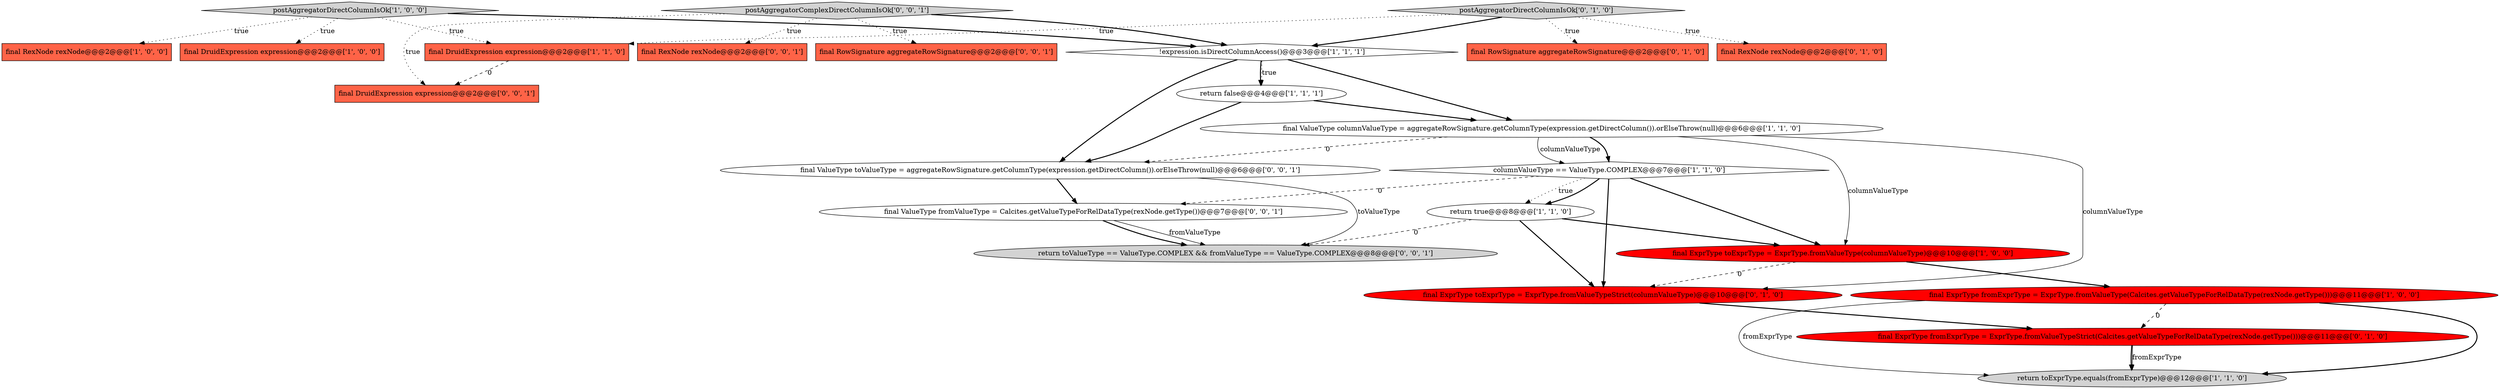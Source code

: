 digraph {
4 [style = filled, label = "final ExprType toExprType = ExprType.fromValueType(columnValueType)@@@10@@@['1', '0', '0']", fillcolor = red, shape = ellipse image = "AAA1AAABBB1BBB"];
22 [style = filled, label = "final ValueType toValueType = aggregateRowSignature.getColumnType(expression.getDirectColumn()).orElseThrow(null)@@@6@@@['0', '0', '1']", fillcolor = white, shape = ellipse image = "AAA0AAABBB3BBB"];
5 [style = filled, label = "postAggregatorDirectColumnIsOk['1', '0', '0']", fillcolor = lightgray, shape = diamond image = "AAA0AAABBB1BBB"];
1 [style = filled, label = "final RexNode rexNode@@@2@@@['1', '0', '0']", fillcolor = tomato, shape = box image = "AAA0AAABBB1BBB"];
3 [style = filled, label = "return false@@@4@@@['1', '1', '1']", fillcolor = white, shape = ellipse image = "AAA0AAABBB1BBB"];
11 [style = filled, label = "final ValueType columnValueType = aggregateRowSignature.getColumnType(expression.getDirectColumn()).orElseThrow(null)@@@6@@@['1', '1', '0']", fillcolor = white, shape = ellipse image = "AAA0AAABBB1BBB"];
0 [style = filled, label = "!expression.isDirectColumnAccess()@@@3@@@['1', '1', '1']", fillcolor = white, shape = diamond image = "AAA0AAABBB1BBB"];
16 [style = filled, label = "final RowSignature aggregateRowSignature@@@2@@@['0', '1', '0']", fillcolor = tomato, shape = box image = "AAA0AAABBB2BBB"];
7 [style = filled, label = "final DruidExpression expression@@@2@@@['1', '0', '0']", fillcolor = tomato, shape = box image = "AAA0AAABBB1BBB"];
21 [style = filled, label = "final RexNode rexNode@@@2@@@['0', '0', '1']", fillcolor = tomato, shape = box image = "AAA0AAABBB3BBB"];
8 [style = filled, label = "return true@@@8@@@['1', '1', '0']", fillcolor = white, shape = ellipse image = "AAA0AAABBB1BBB"];
20 [style = filled, label = "final RowSignature aggregateRowSignature@@@2@@@['0', '0', '1']", fillcolor = tomato, shape = box image = "AAA0AAABBB3BBB"];
10 [style = filled, label = "final ExprType fromExprType = ExprType.fromValueType(Calcites.getValueTypeForRelDataType(rexNode.getType()))@@@11@@@['1', '0', '0']", fillcolor = red, shape = ellipse image = "AAA1AAABBB1BBB"];
2 [style = filled, label = "columnValueType == ValueType.COMPLEX@@@7@@@['1', '1', '0']", fillcolor = white, shape = diamond image = "AAA0AAABBB1BBB"];
17 [style = filled, label = "final ValueType fromValueType = Calcites.getValueTypeForRelDataType(rexNode.getType())@@@7@@@['0', '0', '1']", fillcolor = white, shape = ellipse image = "AAA0AAABBB3BBB"];
13 [style = filled, label = "final ExprType toExprType = ExprType.fromValueTypeStrict(columnValueType)@@@10@@@['0', '1', '0']", fillcolor = red, shape = ellipse image = "AAA1AAABBB2BBB"];
12 [style = filled, label = "postAggregatorDirectColumnIsOk['0', '1', '0']", fillcolor = lightgray, shape = diamond image = "AAA0AAABBB2BBB"];
15 [style = filled, label = "final RexNode rexNode@@@2@@@['0', '1', '0']", fillcolor = tomato, shape = box image = "AAA0AAABBB2BBB"];
19 [style = filled, label = "postAggregatorComplexDirectColumnIsOk['0', '0', '1']", fillcolor = lightgray, shape = diamond image = "AAA0AAABBB3BBB"];
9 [style = filled, label = "final DruidExpression expression@@@2@@@['1', '1', '0']", fillcolor = tomato, shape = box image = "AAA0AAABBB1BBB"];
14 [style = filled, label = "final ExprType fromExprType = ExprType.fromValueTypeStrict(Calcites.getValueTypeForRelDataType(rexNode.getType()))@@@11@@@['0', '1', '0']", fillcolor = red, shape = ellipse image = "AAA1AAABBB2BBB"];
18 [style = filled, label = "return toValueType == ValueType.COMPLEX && fromValueType == ValueType.COMPLEX@@@8@@@['0', '0', '1']", fillcolor = lightgray, shape = ellipse image = "AAA0AAABBB3BBB"];
6 [style = filled, label = "return toExprType.equals(fromExprType)@@@12@@@['1', '1', '0']", fillcolor = lightgray, shape = ellipse image = "AAA0AAABBB1BBB"];
23 [style = filled, label = "final DruidExpression expression@@@2@@@['0', '0', '1']", fillcolor = tomato, shape = box image = "AAA0AAABBB3BBB"];
11->4 [style = solid, label="columnValueType"];
0->3 [style = bold, label=""];
4->10 [style = bold, label=""];
22->18 [style = solid, label="toValueType"];
19->20 [style = dotted, label="true"];
5->1 [style = dotted, label="true"];
17->18 [style = solid, label="fromValueType"];
11->22 [style = dashed, label="0"];
3->11 [style = bold, label=""];
12->15 [style = dotted, label="true"];
19->23 [style = dotted, label="true"];
0->11 [style = bold, label=""];
19->21 [style = dotted, label="true"];
11->13 [style = solid, label="columnValueType"];
3->22 [style = bold, label=""];
2->4 [style = bold, label=""];
12->0 [style = bold, label=""];
10->6 [style = bold, label=""];
9->23 [style = dashed, label="0"];
11->2 [style = bold, label=""];
11->2 [style = solid, label="columnValueType"];
2->17 [style = dashed, label="0"];
19->0 [style = bold, label=""];
14->6 [style = solid, label="fromExprType"];
2->13 [style = bold, label=""];
12->16 [style = dotted, label="true"];
5->0 [style = bold, label=""];
5->7 [style = dotted, label="true"];
0->22 [style = bold, label=""];
10->6 [style = solid, label="fromExprType"];
22->17 [style = bold, label=""];
5->9 [style = dotted, label="true"];
8->18 [style = dashed, label="0"];
0->3 [style = dotted, label="true"];
8->4 [style = bold, label=""];
4->13 [style = dashed, label="0"];
13->14 [style = bold, label=""];
14->6 [style = bold, label=""];
10->14 [style = dashed, label="0"];
17->18 [style = bold, label=""];
2->8 [style = dotted, label="true"];
8->13 [style = bold, label=""];
2->8 [style = bold, label=""];
12->9 [style = dotted, label="true"];
}
